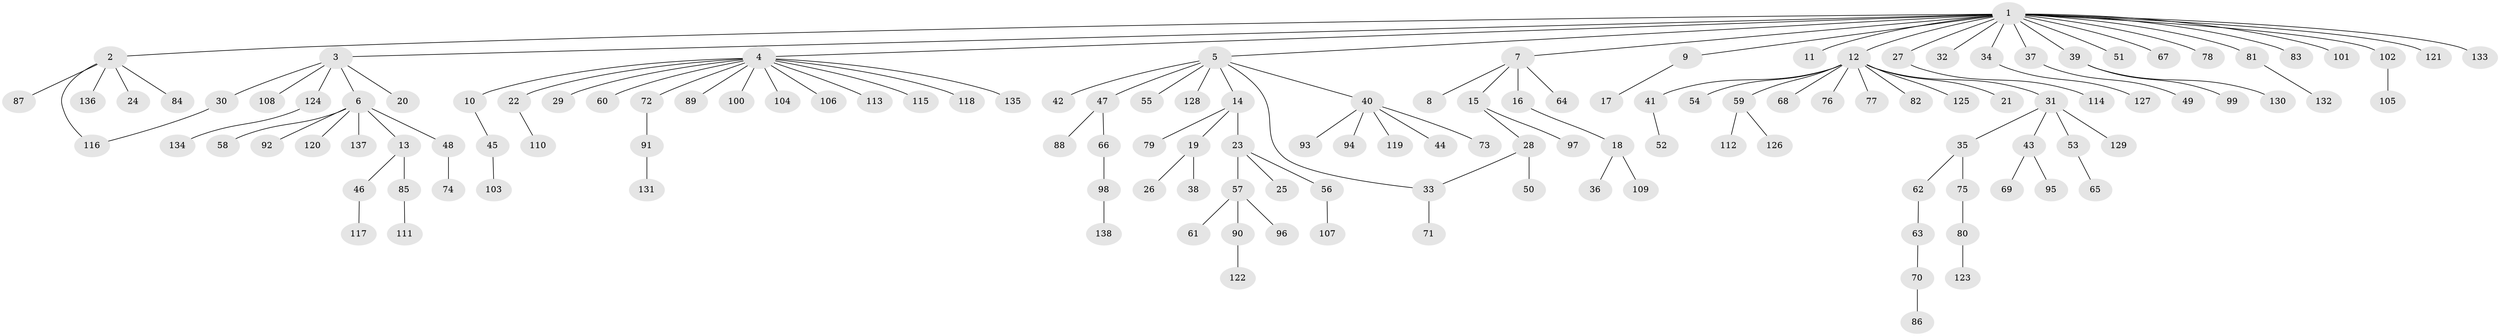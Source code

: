 // coarse degree distribution, {22: 0.009523809523809525, 5: 0.0380952380952381, 14: 0.009523809523809525, 9: 0.009523809523809525, 6: 0.009523809523809525, 1: 0.6666666666666666, 10: 0.009523809523809525, 3: 0.06666666666666667, 2: 0.17142857142857143, 4: 0.009523809523809525}
// Generated by graph-tools (version 1.1) at 2025/41/03/06/25 10:41:45]
// undirected, 138 vertices, 139 edges
graph export_dot {
graph [start="1"]
  node [color=gray90,style=filled];
  1;
  2;
  3;
  4;
  5;
  6;
  7;
  8;
  9;
  10;
  11;
  12;
  13;
  14;
  15;
  16;
  17;
  18;
  19;
  20;
  21;
  22;
  23;
  24;
  25;
  26;
  27;
  28;
  29;
  30;
  31;
  32;
  33;
  34;
  35;
  36;
  37;
  38;
  39;
  40;
  41;
  42;
  43;
  44;
  45;
  46;
  47;
  48;
  49;
  50;
  51;
  52;
  53;
  54;
  55;
  56;
  57;
  58;
  59;
  60;
  61;
  62;
  63;
  64;
  65;
  66;
  67;
  68;
  69;
  70;
  71;
  72;
  73;
  74;
  75;
  76;
  77;
  78;
  79;
  80;
  81;
  82;
  83;
  84;
  85;
  86;
  87;
  88;
  89;
  90;
  91;
  92;
  93;
  94;
  95;
  96;
  97;
  98;
  99;
  100;
  101;
  102;
  103;
  104;
  105;
  106;
  107;
  108;
  109;
  110;
  111;
  112;
  113;
  114;
  115;
  116;
  117;
  118;
  119;
  120;
  121;
  122;
  123;
  124;
  125;
  126;
  127;
  128;
  129;
  130;
  131;
  132;
  133;
  134;
  135;
  136;
  137;
  138;
  1 -- 2;
  1 -- 3;
  1 -- 4;
  1 -- 5;
  1 -- 7;
  1 -- 9;
  1 -- 11;
  1 -- 12;
  1 -- 27;
  1 -- 32;
  1 -- 34;
  1 -- 37;
  1 -- 39;
  1 -- 51;
  1 -- 67;
  1 -- 78;
  1 -- 81;
  1 -- 83;
  1 -- 101;
  1 -- 102;
  1 -- 121;
  1 -- 133;
  2 -- 24;
  2 -- 84;
  2 -- 87;
  2 -- 116;
  2 -- 136;
  3 -- 6;
  3 -- 20;
  3 -- 30;
  3 -- 108;
  3 -- 124;
  4 -- 10;
  4 -- 22;
  4 -- 29;
  4 -- 60;
  4 -- 72;
  4 -- 89;
  4 -- 100;
  4 -- 104;
  4 -- 106;
  4 -- 113;
  4 -- 115;
  4 -- 118;
  4 -- 135;
  5 -- 14;
  5 -- 33;
  5 -- 40;
  5 -- 42;
  5 -- 47;
  5 -- 55;
  5 -- 128;
  6 -- 13;
  6 -- 48;
  6 -- 58;
  6 -- 92;
  6 -- 120;
  6 -- 137;
  7 -- 8;
  7 -- 15;
  7 -- 16;
  7 -- 64;
  9 -- 17;
  10 -- 45;
  12 -- 21;
  12 -- 31;
  12 -- 41;
  12 -- 54;
  12 -- 59;
  12 -- 68;
  12 -- 76;
  12 -- 77;
  12 -- 82;
  12 -- 125;
  13 -- 46;
  13 -- 85;
  14 -- 19;
  14 -- 23;
  14 -- 79;
  15 -- 28;
  15 -- 97;
  16 -- 18;
  18 -- 36;
  18 -- 109;
  19 -- 26;
  19 -- 38;
  22 -- 110;
  23 -- 25;
  23 -- 56;
  23 -- 57;
  27 -- 114;
  28 -- 33;
  28 -- 50;
  30 -- 116;
  31 -- 35;
  31 -- 43;
  31 -- 53;
  31 -- 129;
  33 -- 71;
  34 -- 127;
  35 -- 62;
  35 -- 75;
  37 -- 49;
  39 -- 99;
  39 -- 130;
  40 -- 44;
  40 -- 73;
  40 -- 93;
  40 -- 94;
  40 -- 119;
  41 -- 52;
  43 -- 69;
  43 -- 95;
  45 -- 103;
  46 -- 117;
  47 -- 66;
  47 -- 88;
  48 -- 74;
  53 -- 65;
  56 -- 107;
  57 -- 61;
  57 -- 90;
  57 -- 96;
  59 -- 112;
  59 -- 126;
  62 -- 63;
  63 -- 70;
  66 -- 98;
  70 -- 86;
  72 -- 91;
  75 -- 80;
  80 -- 123;
  81 -- 132;
  85 -- 111;
  90 -- 122;
  91 -- 131;
  98 -- 138;
  102 -- 105;
  124 -- 134;
}

